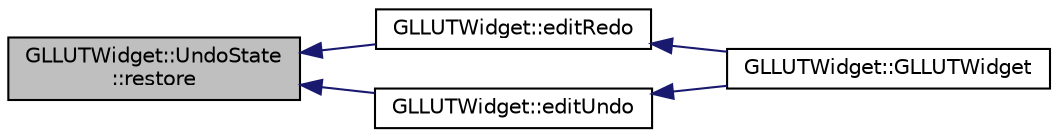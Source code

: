 digraph "GLLUTWidget::UndoState::restore"
{
 // INTERACTIVE_SVG=YES
  edge [fontname="Helvetica",fontsize="10",labelfontname="Helvetica",labelfontsize="10"];
  node [fontname="Helvetica",fontsize="10",shape=record];
  rankdir="LR";
  Node1 [label="GLLUTWidget::UndoState\l::restore",height=0.2,width=0.4,color="black", fillcolor="grey75", style="filled", fontcolor="black"];
  Node1 -> Node2 [dir="back",color="midnightblue",fontsize="10",style="solid",fontname="Helvetica"];
  Node2 [label="GLLUTWidget::editRedo",height=0.2,width=0.4,color="black", fillcolor="white", style="filled",URL="$db/dc5/class_g_l_l_u_t_widget.html#ad3a5054e04e3fdc7019d42698dc9d15c"];
  Node2 -> Node3 [dir="back",color="midnightblue",fontsize="10",style="solid",fontname="Helvetica"];
  Node3 [label="GLLUTWidget::GLLUTWidget",height=0.2,width=0.4,color="black", fillcolor="white", style="filled",URL="$db/dc5/class_g_l_l_u_t_widget.html#a57401039bf068ef61c180a163316d7b4"];
  Node1 -> Node4 [dir="back",color="midnightblue",fontsize="10",style="solid",fontname="Helvetica"];
  Node4 [label="GLLUTWidget::editUndo",height=0.2,width=0.4,color="black", fillcolor="white", style="filled",URL="$db/dc5/class_g_l_l_u_t_widget.html#a33b84629c9110a05f61ed363e1c538b2"];
  Node4 -> Node3 [dir="back",color="midnightblue",fontsize="10",style="solid",fontname="Helvetica"];
}
